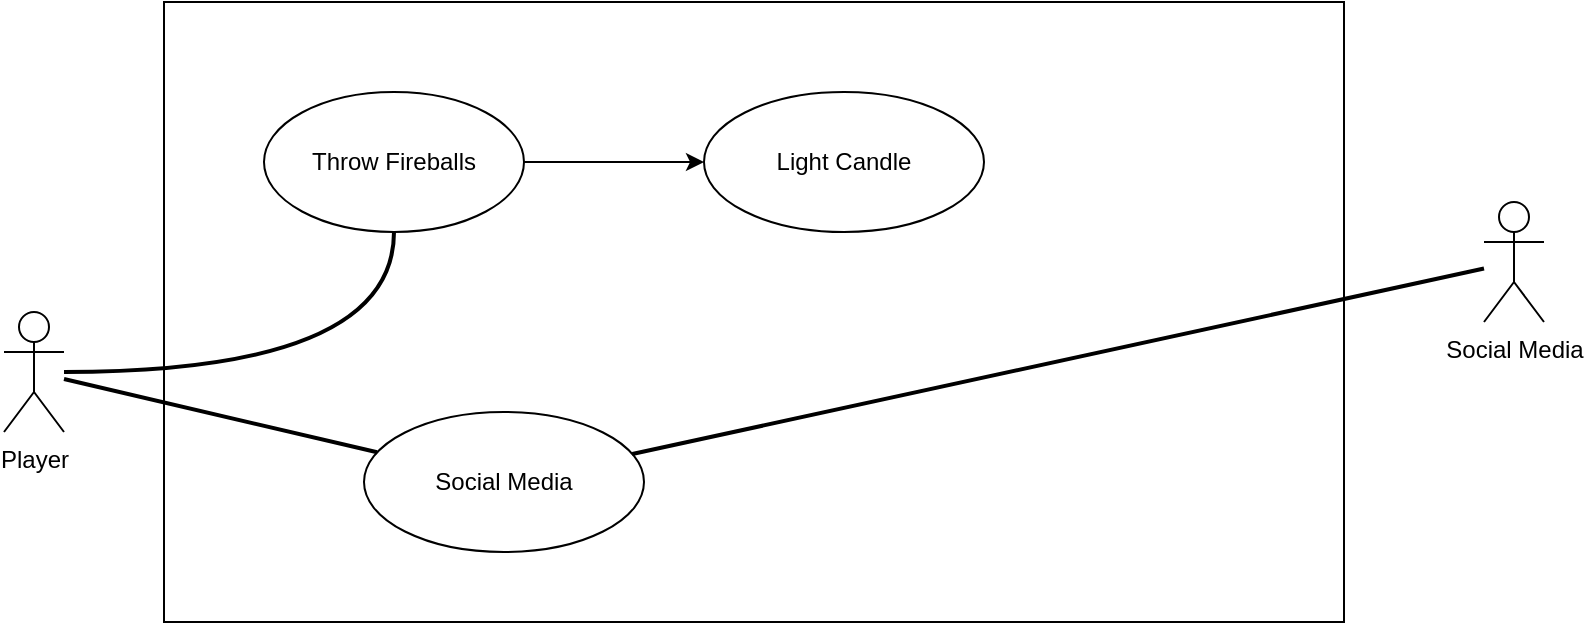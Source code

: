 <mxfile version="11.3.1" type="github" pages="1"><diagram id="tVrAZI1I1c3d4TFf06bk" name="Page-1"><mxGraphModel dx="1168" dy="750" grid="1" gridSize="10" guides="1" tooltips="1" connect="1" arrows="1" fold="1" page="1" pageScale="1" pageWidth="850" pageHeight="1100" math="0" shadow="0"><root><mxCell id="0"/><mxCell id="1" parent="0"/><mxCell id="2QNIl22VpGO-vJ9N5b07-6" value="" style="rounded=0;whiteSpace=wrap;html=1;fillColor=none;" vertex="1" parent="1"><mxGeometry x="100" y="105" width="590" height="310" as="geometry"/></mxCell><mxCell id="2QNIl22VpGO-vJ9N5b07-19" style="rounded=0;orthogonalLoop=1;jettySize=auto;html=1;startArrow=none;startFill=0;endArrow=none;endFill=0;strokeWidth=2;" edge="1" parent="1" source="2QNIl22VpGO-vJ9N5b07-1" target="2QNIl22VpGO-vJ9N5b07-13"><mxGeometry relative="1" as="geometry"/></mxCell><mxCell id="2QNIl22VpGO-vJ9N5b07-1" value="Player" style="shape=umlActor;verticalLabelPosition=bottom;labelBackgroundColor=#ffffff;verticalAlign=top;html=1;shadow=0;" vertex="1" parent="1"><mxGeometry x="20" y="260" width="30" height="60" as="geometry"/></mxCell><mxCell id="2QNIl22VpGO-vJ9N5b07-12" style="edgeStyle=orthogonalEdgeStyle;rounded=0;orthogonalLoop=1;jettySize=auto;html=1;exitX=1;exitY=0.5;exitDx=0;exitDy=0;" edge="1" parent="1" source="2QNIl22VpGO-vJ9N5b07-8" target="2QNIl22VpGO-vJ9N5b07-10"><mxGeometry relative="1" as="geometry"/></mxCell><mxCell id="2QNIl22VpGO-vJ9N5b07-8" value="Throw Fireballs" style="ellipse;whiteSpace=wrap;html=1;fillColor=none;" vertex="1" parent="1"><mxGeometry x="150" y="150" width="130" height="70" as="geometry"/></mxCell><mxCell id="2QNIl22VpGO-vJ9N5b07-10" value="Light Candle" style="ellipse;whiteSpace=wrap;html=1;fillColor=none;" vertex="1" parent="1"><mxGeometry x="370" y="150" width="140" height="70" as="geometry"/></mxCell><mxCell id="2QNIl22VpGO-vJ9N5b07-13" value="Social Media" style="ellipse;whiteSpace=wrap;html=1;fillColor=none;" vertex="1" parent="1"><mxGeometry x="200" y="310" width="140" height="70" as="geometry"/></mxCell><mxCell id="2QNIl22VpGO-vJ9N5b07-20" style="edgeStyle=none;rounded=0;orthogonalLoop=1;jettySize=auto;html=1;startArrow=none;startFill=0;endArrow=none;endFill=0;strokeWidth=2;" edge="1" parent="1" source="2QNIl22VpGO-vJ9N5b07-14" target="2QNIl22VpGO-vJ9N5b07-13"><mxGeometry relative="1" as="geometry"/></mxCell><mxCell id="2QNIl22VpGO-vJ9N5b07-14" value="Social Media" style="shape=umlActor;verticalLabelPosition=bottom;labelBackgroundColor=#ffffff;verticalAlign=top;html=1;fillColor=none;" vertex="1" parent="1"><mxGeometry x="760" y="205" width="30" height="60" as="geometry"/></mxCell><mxCell id="2QNIl22VpGO-vJ9N5b07-9" style="rounded=0;orthogonalLoop=1;jettySize=auto;html=1;endArrow=none;endFill=0;strokeWidth=2;edgeStyle=orthogonalEdgeStyle;elbow=vertical;curved=1;" edge="1" parent="1" source="2QNIl22VpGO-vJ9N5b07-1" target="2QNIl22VpGO-vJ9N5b07-8"><mxGeometry relative="1" as="geometry"/></mxCell></root></mxGraphModel></diagram></mxfile>